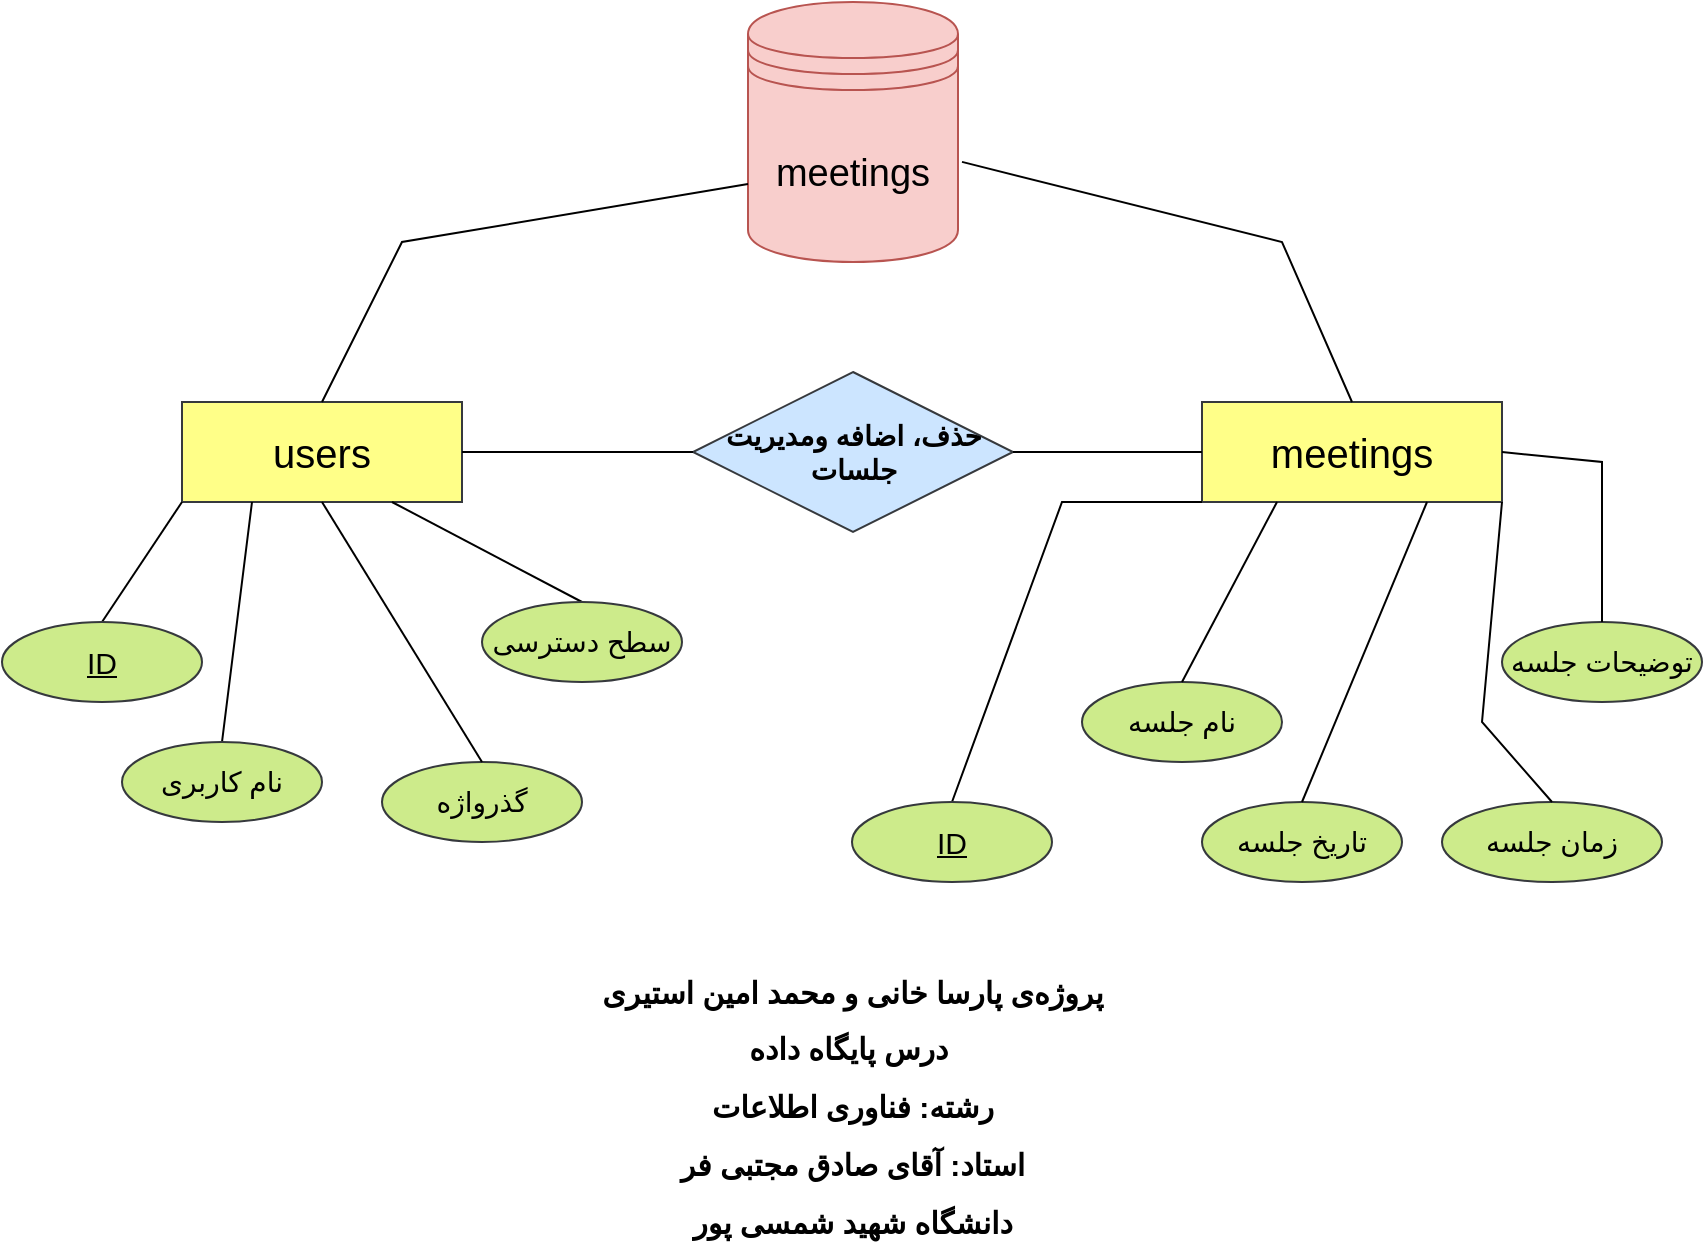 <mxfile version="24.4.13" type="device">
  <diagram id="R2lEEEUBdFMjLlhIrx00" name="Page-1">
    <mxGraphModel dx="1098" dy="648" grid="1" gridSize="10" guides="1" tooltips="1" connect="1" arrows="1" fold="1" page="1" pageScale="1" pageWidth="850" pageHeight="1100" math="0" shadow="0" extFonts="Permanent Marker^https://fonts.googleapis.com/css?family=Permanent+Marker">
      <root>
        <mxCell id="0" />
        <mxCell id="1" parent="0" />
        <mxCell id="nolu6kmvvC-pJMpwwAfL-1" value="&lt;font style=&quot;font-size: 19px;&quot;&gt;meetings&lt;/font&gt;" style="shape=datastore;whiteSpace=wrap;html=1;fillColor=#f8cecc;strokeColor=#b85450;" parent="1" vertex="1">
          <mxGeometry x="373" width="105" height="130" as="geometry" />
        </mxCell>
        <mxCell id="nolu6kmvvC-pJMpwwAfL-28" value="&lt;font style=&quot;font-size: 20px;&quot;&gt;meetings&lt;/font&gt;" style="whiteSpace=wrap;html=1;align=center;fillColor=#ffff88;strokeColor=#36393d;" parent="1" vertex="1">
          <mxGeometry x="600" y="200" width="150" height="50" as="geometry" />
        </mxCell>
        <mxCell id="nolu6kmvvC-pJMpwwAfL-29" value="&lt;font style=&quot;font-size: 20px;&quot;&gt;users&lt;/font&gt;" style="whiteSpace=wrap;html=1;align=center;fillColor=#ffff88;strokeColor=#36393d;" parent="1" vertex="1">
          <mxGeometry x="90" y="200" width="140" height="50" as="geometry" />
        </mxCell>
        <mxCell id="nolu6kmvvC-pJMpwwAfL-30" value="" style="endArrow=none;html=1;rounded=0;exitX=0.5;exitY=0;exitDx=0;exitDy=0;entryX=0;entryY=0.7;entryDx=0;entryDy=0;" parent="1" source="nolu6kmvvC-pJMpwwAfL-29" target="nolu6kmvvC-pJMpwwAfL-1" edge="1">
          <mxGeometry relative="1" as="geometry">
            <mxPoint x="160" y="150" as="sourcePoint" />
            <mxPoint x="320" y="150" as="targetPoint" />
            <Array as="points">
              <mxPoint x="200" y="120" />
            </Array>
          </mxGeometry>
        </mxCell>
        <mxCell id="nolu6kmvvC-pJMpwwAfL-31" value="" style="endArrow=none;html=1;rounded=0;exitX=0.5;exitY=0;exitDx=0;exitDy=0;entryX=1.019;entryY=0.615;entryDx=0;entryDy=0;entryPerimeter=0;" parent="1" source="nolu6kmvvC-pJMpwwAfL-28" target="nolu6kmvvC-pJMpwwAfL-1" edge="1">
          <mxGeometry relative="1" as="geometry">
            <mxPoint x="520" y="210" as="sourcePoint" />
            <mxPoint x="718" y="101" as="targetPoint" />
            <Array as="points">
              <mxPoint x="640" y="120" />
            </Array>
          </mxGeometry>
        </mxCell>
        <mxCell id="nolu6kmvvC-pJMpwwAfL-33" value="&lt;font style=&quot;font-size: 14px;&quot;&gt;زمان جلسه&lt;/font&gt;" style="ellipse;whiteSpace=wrap;html=1;align=center;fillColor=#cdeb8b;strokeColor=#36393d;" parent="1" vertex="1">
          <mxGeometry x="720" y="400" width="110" height="40" as="geometry" />
        </mxCell>
        <mxCell id="nolu6kmvvC-pJMpwwAfL-34" value="&lt;font style=&quot;font-size: 14px;&quot;&gt;توضیحات جلسه&lt;/font&gt;" style="ellipse;whiteSpace=wrap;html=1;align=center;fillColor=#cdeb8b;strokeColor=#36393d;" parent="1" vertex="1">
          <mxGeometry x="750" y="310" width="100" height="40" as="geometry" />
        </mxCell>
        <mxCell id="nolu6kmvvC-pJMpwwAfL-35" value="&lt;font style=&quot;font-size: 14px;&quot;&gt;تاریخ جلسه&lt;/font&gt;" style="ellipse;whiteSpace=wrap;html=1;align=center;fillColor=#cdeb8b;strokeColor=#36393d;" parent="1" vertex="1">
          <mxGeometry x="600" y="400" width="100" height="40" as="geometry" />
        </mxCell>
        <mxCell id="nolu6kmvvC-pJMpwwAfL-37" value="&lt;font style=&quot;font-size: 14px;&quot;&gt;نام جلسه&lt;/font&gt;" style="ellipse;whiteSpace=wrap;html=1;align=center;fillColor=#cdeb8b;strokeColor=#36393d;" parent="1" vertex="1">
          <mxGeometry x="540" y="340" width="100" height="40" as="geometry" />
        </mxCell>
        <mxCell id="nolu6kmvvC-pJMpwwAfL-38" value="" style="endArrow=none;html=1;rounded=0;entryX=0;entryY=1;entryDx=0;entryDy=0;exitX=0.5;exitY=0;exitDx=0;exitDy=0;" parent="1" source="nolu6kmvvC-pJMpwwAfL-60" target="nolu6kmvvC-pJMpwwAfL-28" edge="1">
          <mxGeometry relative="1" as="geometry">
            <mxPoint x="480" y="360" as="sourcePoint" />
            <mxPoint x="640" y="280" as="targetPoint" />
            <Array as="points">
              <mxPoint x="530" y="250" />
            </Array>
          </mxGeometry>
        </mxCell>
        <mxCell id="nolu6kmvvC-pJMpwwAfL-39" value="" style="endArrow=none;html=1;rounded=0;entryX=0.75;entryY=1;entryDx=0;entryDy=0;exitX=0.5;exitY=0;exitDx=0;exitDy=0;" parent="1" source="nolu6kmvvC-pJMpwwAfL-35" target="nolu6kmvvC-pJMpwwAfL-28" edge="1">
          <mxGeometry relative="1" as="geometry">
            <mxPoint x="630" y="290" as="sourcePoint" />
            <mxPoint x="790" y="290" as="targetPoint" />
            <Array as="points" />
          </mxGeometry>
        </mxCell>
        <mxCell id="nolu6kmvvC-pJMpwwAfL-42" value="" style="endArrow=none;html=1;rounded=0;entryX=1;entryY=0.5;entryDx=0;entryDy=0;exitX=0.5;exitY=0;exitDx=0;exitDy=0;" parent="1" source="nolu6kmvvC-pJMpwwAfL-34" target="nolu6kmvvC-pJMpwwAfL-28" edge="1">
          <mxGeometry relative="1" as="geometry">
            <mxPoint x="780" y="280" as="sourcePoint" />
            <mxPoint x="755" y="240" as="targetPoint" />
            <Array as="points">
              <mxPoint x="800" y="230" />
            </Array>
          </mxGeometry>
        </mxCell>
        <mxCell id="nolu6kmvvC-pJMpwwAfL-43" value="" style="endArrow=none;html=1;rounded=0;entryX=1;entryY=1;entryDx=0;entryDy=0;exitX=0.5;exitY=0;exitDx=0;exitDy=0;" parent="1" source="nolu6kmvvC-pJMpwwAfL-33" target="nolu6kmvvC-pJMpwwAfL-28" edge="1">
          <mxGeometry relative="1" as="geometry">
            <mxPoint x="790" y="360" as="sourcePoint" />
            <mxPoint x="700" y="300" as="targetPoint" />
            <Array as="points">
              <mxPoint x="740" y="360" />
            </Array>
          </mxGeometry>
        </mxCell>
        <mxCell id="nolu6kmvvC-pJMpwwAfL-44" value="" style="endArrow=none;html=1;rounded=0;entryX=0.25;entryY=1;entryDx=0;entryDy=0;exitX=0.5;exitY=0;exitDx=0;exitDy=0;" parent="1" source="nolu6kmvvC-pJMpwwAfL-37" target="nolu6kmvvC-pJMpwwAfL-28" edge="1">
          <mxGeometry relative="1" as="geometry">
            <mxPoint x="600" y="370" as="sourcePoint" />
            <mxPoint x="520" y="260" as="targetPoint" />
            <Array as="points" />
          </mxGeometry>
        </mxCell>
        <mxCell id="nolu6kmvvC-pJMpwwAfL-45" value="&lt;font style=&quot;font-size: 14px;&quot;&gt;&lt;b&gt;حذف، اضافه ومدیریت جلسات&lt;/b&gt;&lt;/font&gt;" style="shape=rhombus;perimeter=rhombusPerimeter;whiteSpace=wrap;html=1;align=center;fillColor=#cce5ff;strokeColor=#36393d;" parent="1" vertex="1">
          <mxGeometry x="345.5" y="185" width="160" height="80" as="geometry" />
        </mxCell>
        <mxCell id="nolu6kmvvC-pJMpwwAfL-46" value="" style="endArrow=none;html=1;rounded=0;exitX=1;exitY=0.5;exitDx=0;exitDy=0;entryX=0;entryY=0.5;entryDx=0;entryDy=0;" parent="1" source="nolu6kmvvC-pJMpwwAfL-45" target="nolu6kmvvC-pJMpwwAfL-28" edge="1">
          <mxGeometry relative="1" as="geometry">
            <mxPoint x="450" y="160" as="sourcePoint" />
            <mxPoint x="610" y="160" as="targetPoint" />
            <Array as="points" />
          </mxGeometry>
        </mxCell>
        <mxCell id="nolu6kmvvC-pJMpwwAfL-47" value="" style="endArrow=none;html=1;rounded=0;exitX=1;exitY=0.5;exitDx=0;exitDy=0;entryX=0;entryY=0.5;entryDx=0;entryDy=0;" parent="1" source="nolu6kmvvC-pJMpwwAfL-29" target="nolu6kmvvC-pJMpwwAfL-45" edge="1">
          <mxGeometry relative="1" as="geometry">
            <mxPoint x="270" y="170" as="sourcePoint" />
            <mxPoint x="430" y="170" as="targetPoint" />
          </mxGeometry>
        </mxCell>
        <mxCell id="nolu6kmvvC-pJMpwwAfL-52" value="" style="endArrow=none;html=1;rounded=0;exitX=0.5;exitY=0;exitDx=0;exitDy=0;entryX=0.25;entryY=1;entryDx=0;entryDy=0;" parent="1" source="nolu6kmvvC-pJMpwwAfL-56" target="nolu6kmvvC-pJMpwwAfL-29" edge="1">
          <mxGeometry relative="1" as="geometry">
            <mxPoint x="140" y="340" as="sourcePoint" />
            <mxPoint x="330" y="340" as="targetPoint" />
            <Array as="points" />
          </mxGeometry>
        </mxCell>
        <mxCell id="nolu6kmvvC-pJMpwwAfL-54" value="" style="endArrow=none;html=1;rounded=0;exitX=0.5;exitY=0;exitDx=0;exitDy=0;entryX=0.75;entryY=1;entryDx=0;entryDy=0;" parent="1" source="nolu6kmvvC-pJMpwwAfL-58" target="nolu6kmvvC-pJMpwwAfL-29" edge="1">
          <mxGeometry relative="1" as="geometry">
            <mxPoint x="200" y="270" as="sourcePoint" />
            <mxPoint x="440" y="250" as="targetPoint" />
          </mxGeometry>
        </mxCell>
        <mxCell id="nolu6kmvvC-pJMpwwAfL-55" value="" style="endArrow=none;html=1;rounded=0;entryX=0;entryY=1;entryDx=0;entryDy=0;exitX=0.5;exitY=0;exitDx=0;exitDy=0;" parent="1" source="nolu6kmvvC-pJMpwwAfL-61" target="nolu6kmvvC-pJMpwwAfL-29" edge="1">
          <mxGeometry relative="1" as="geometry">
            <mxPoint x="50" y="270" as="sourcePoint" />
            <mxPoint x="170" y="250" as="targetPoint" />
          </mxGeometry>
        </mxCell>
        <mxCell id="nolu6kmvvC-pJMpwwAfL-56" value="&lt;font style=&quot;font-size: 14px;&quot;&gt;نام کاربری&lt;/font&gt;" style="ellipse;whiteSpace=wrap;html=1;align=center;fillColor=#cdeb8b;strokeColor=#36393d;" parent="1" vertex="1">
          <mxGeometry x="60" y="370" width="100" height="40" as="geometry" />
        </mxCell>
        <mxCell id="nolu6kmvvC-pJMpwwAfL-58" value="&lt;font style=&quot;font-size: 14px;&quot;&gt;سطح دسترسی&lt;/font&gt;" style="ellipse;whiteSpace=wrap;html=1;align=center;fillColor=#cdeb8b;strokeColor=#36393d;" parent="1" vertex="1">
          <mxGeometry x="240" y="300" width="100" height="40" as="geometry" />
        </mxCell>
        <mxCell id="nolu6kmvvC-pJMpwwAfL-60" value="&lt;font style=&quot;font-size: 15px;&quot;&gt;ID&lt;/font&gt;" style="ellipse;whiteSpace=wrap;html=1;align=center;fontStyle=4;fillColor=#cdeb8b;strokeColor=#36393d;" parent="1" vertex="1">
          <mxGeometry x="425" y="400" width="100" height="40" as="geometry" />
        </mxCell>
        <mxCell id="nolu6kmvvC-pJMpwwAfL-61" value="&lt;font style=&quot;font-size: 15px;&quot;&gt;ID&lt;/font&gt;" style="ellipse;whiteSpace=wrap;html=1;align=center;fontStyle=4;fillColor=#cdeb8b;strokeColor=#36393d;" parent="1" vertex="1">
          <mxGeometry y="310" width="100" height="40" as="geometry" />
        </mxCell>
        <mxCell id="nolu6kmvvC-pJMpwwAfL-62" value="&lt;font style=&quot;font-size: 14px;&quot;&gt;گذرواژه&lt;/font&gt;" style="ellipse;whiteSpace=wrap;html=1;align=center;fillColor=#cdeb8b;strokeColor=#36393d;" parent="1" vertex="1">
          <mxGeometry x="190" y="380" width="100" height="40" as="geometry" />
        </mxCell>
        <mxCell id="nolu6kmvvC-pJMpwwAfL-64" value="" style="endArrow=none;html=1;rounded=0;exitX=0.5;exitY=0;exitDx=0;exitDy=0;entryX=0.5;entryY=1;entryDx=0;entryDy=0;" parent="1" source="nolu6kmvvC-pJMpwwAfL-62" target="nolu6kmvvC-pJMpwwAfL-29" edge="1">
          <mxGeometry relative="1" as="geometry">
            <mxPoint x="190" y="320" as="sourcePoint" />
            <mxPoint x="350" y="320" as="targetPoint" />
            <Array as="points" />
          </mxGeometry>
        </mxCell>
        <mxCell id="rvxOk2xZ-ueYpaLbCh6Y-1" value="&lt;span style=&quot;font-size: 15px;&quot;&gt;پروژه‌ی پارسا خانی و محمد امین استیری&lt;br&gt;درس پایگاه داده&amp;nbsp;&lt;br&gt;رشته: فناوری اطلاعات&lt;br&gt;استاد: آقای صادق مجتبی فر&lt;br&gt;دانشگاه شهید شمسی پور&lt;/span&gt;" style="text;strokeColor=none;fillColor=none;html=1;fontSize=24;fontStyle=1;verticalAlign=middle;align=center;" vertex="1" parent="1">
          <mxGeometry x="375" y="530" width="100" height="40" as="geometry" />
        </mxCell>
      </root>
    </mxGraphModel>
  </diagram>
</mxfile>
